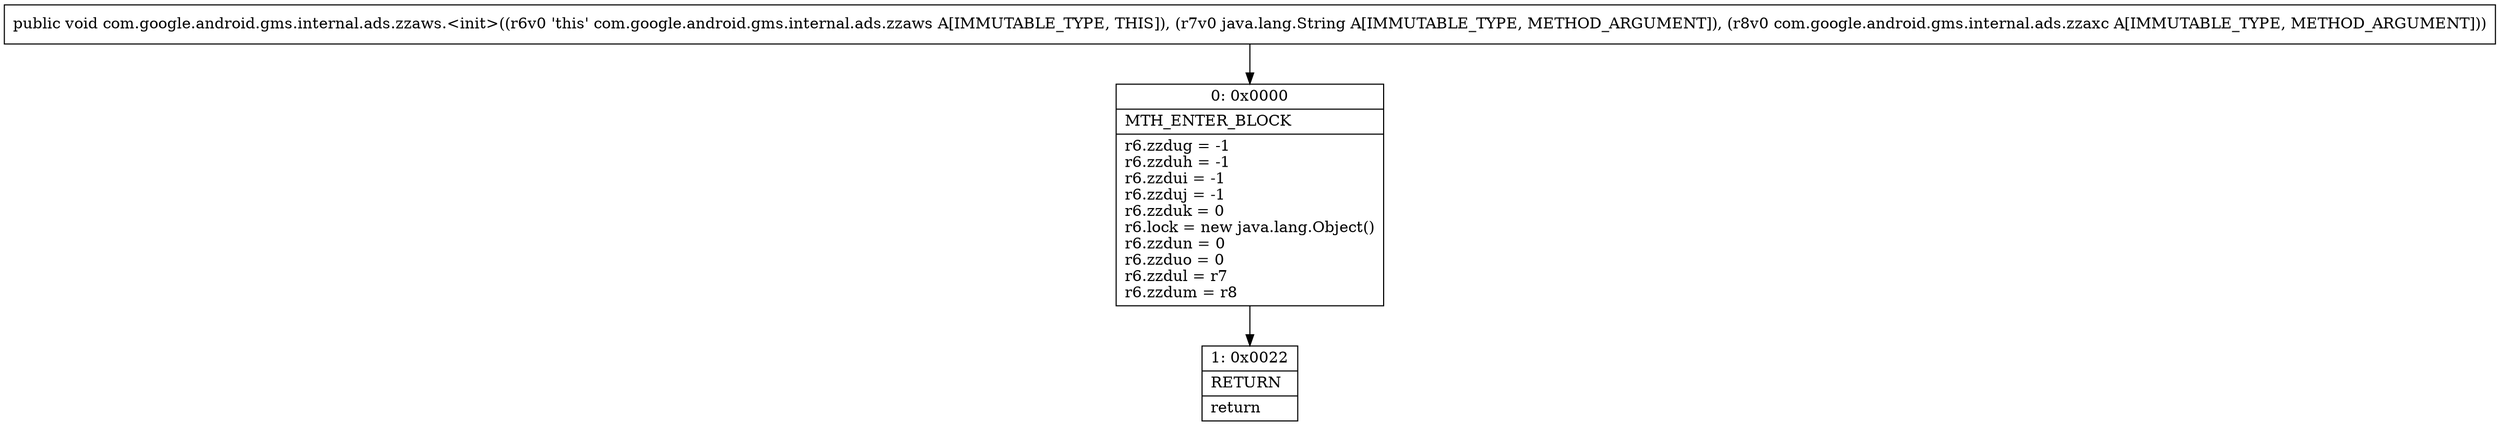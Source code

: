 digraph "CFG forcom.google.android.gms.internal.ads.zzaws.\<init\>(Ljava\/lang\/String;Lcom\/google\/android\/gms\/internal\/ads\/zzaxc;)V" {
Node_0 [shape=record,label="{0\:\ 0x0000|MTH_ENTER_BLOCK\l|r6.zzdug = \-1\lr6.zzduh = \-1\lr6.zzdui = \-1\lr6.zzduj = \-1\lr6.zzduk = 0\lr6.lock = new java.lang.Object()\lr6.zzdun = 0\lr6.zzduo = 0\lr6.zzdul = r7\lr6.zzdum = r8\l}"];
Node_1 [shape=record,label="{1\:\ 0x0022|RETURN\l|return\l}"];
MethodNode[shape=record,label="{public void com.google.android.gms.internal.ads.zzaws.\<init\>((r6v0 'this' com.google.android.gms.internal.ads.zzaws A[IMMUTABLE_TYPE, THIS]), (r7v0 java.lang.String A[IMMUTABLE_TYPE, METHOD_ARGUMENT]), (r8v0 com.google.android.gms.internal.ads.zzaxc A[IMMUTABLE_TYPE, METHOD_ARGUMENT])) }"];
MethodNode -> Node_0;
Node_0 -> Node_1;
}

